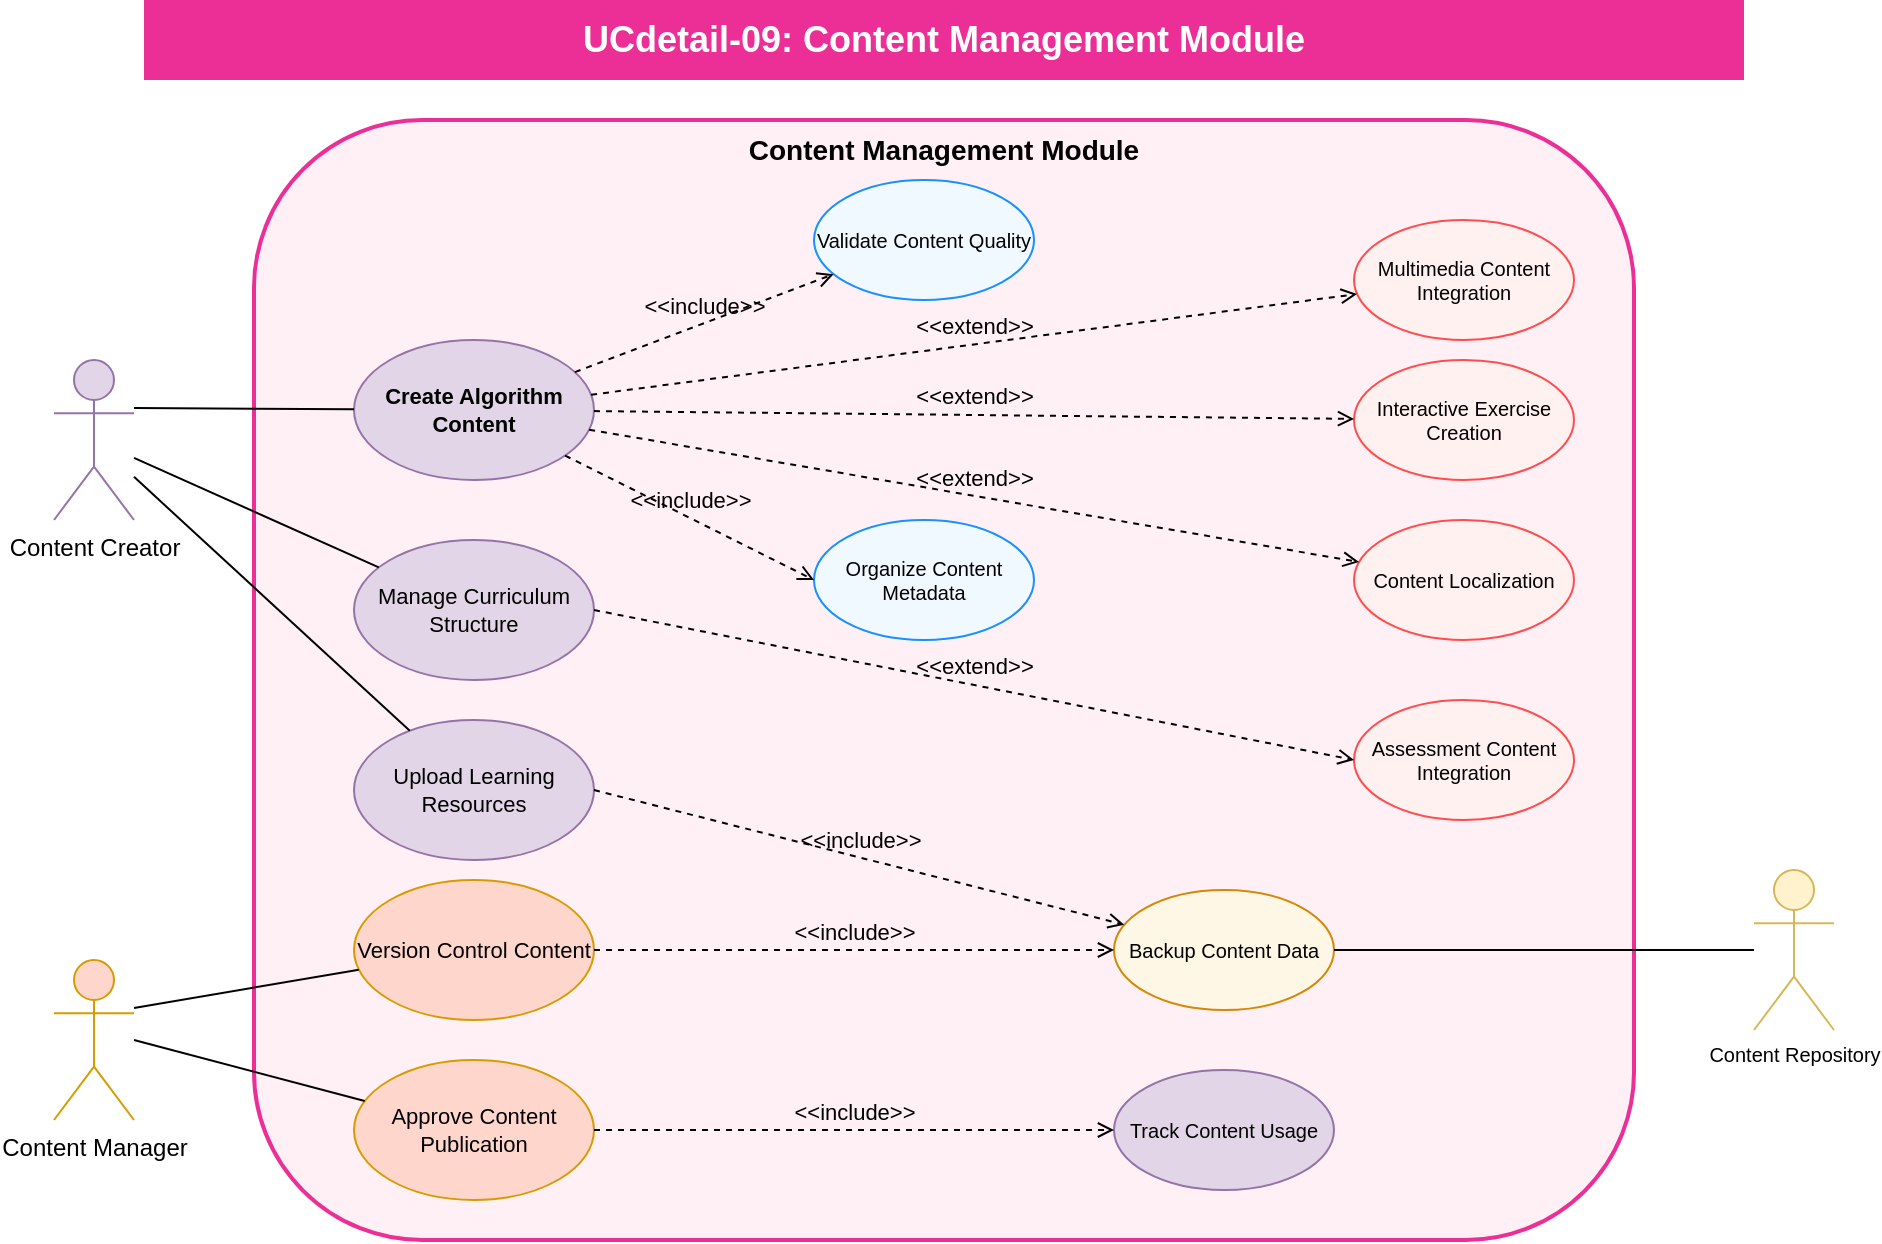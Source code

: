 <mxfile>
    <diagram name="UCdetail-09: Content Management Module" id="ucdetail-09">
        <mxGraphModel dx="1340" dy="583" grid="1" gridSize="10" guides="1" tooltips="1" connect="1" arrows="1" fold="1" page="1" pageScale="1" pageWidth="1200" pageHeight="800" math="0" shadow="0">
            <root>
                <mxCell id="0"/>
                <mxCell id="1" parent="0"/>
                <mxCell id="title" value="UCdetail-09: Content Management Module" style="text;html=1;align=center;verticalAlign=middle;whiteSpace=wrap;rounded=0;fontSize=18;fontStyle=1;fillColor=#eb2f96;fontColor=#ffffff" parent="1" vertex="1">
                    <mxGeometry x="95" y="20" width="800" height="40" as="geometry"/>
                </mxCell>
                <mxCell id="system-boundary" value="Content Management Module" style="rounded=1;whiteSpace=wrap;html=1;fontSize=14;fontStyle=1;fillColor=#fff0f6;strokeColor=#eb2f96;strokeWidth=2;verticalAlign=top" parent="1" vertex="1">
                    <mxGeometry x="150" y="80" width="690" height="560" as="geometry"/>
                </mxCell>
                <mxCell id="instructor" value="Content Creator" style="shape=umlActor;verticalLabelPosition=bottom;verticalAlign=top;html=1;outlineConnect=0;fontSize=12;fillColor=#e1d5e7;strokeColor=#9673a6" parent="1" vertex="1">
                    <mxGeometry x="50" y="200" width="40" height="80" as="geometry"/>
                </mxCell>
                <mxCell id="admin" value="Content Manager" style="shape=umlActor;verticalLabelPosition=bottom;verticalAlign=top;html=1;outlineConnect=0;fontSize=12;fillColor=#ffd6cc;strokeColor=#d79b00" parent="1" vertex="1">
                    <mxGeometry x="50" y="500" width="40" height="80" as="geometry"/>
                </mxCell>
                <mxCell id="content-repository" value="Content Repository" style="shape=umlActor;verticalLabelPosition=bottom;verticalAlign=top;html=1;outlineConnect=0;fontSize=10;fillColor=#fff2cc;strokeColor=#d6b656" parent="1" vertex="1">
                    <mxGeometry x="900" y="455" width="40" height="80" as="geometry"/>
                </mxCell>
                <mxCell id="create-algorithm-content" value="Create Algorithm Content" style="ellipse;whiteSpace=wrap;html=1;fontSize=11;fillColor=#e1d5e7;strokeColor=#9673a6;fontStyle=1" parent="1" vertex="1">
                    <mxGeometry x="200" y="190" width="120" height="70" as="geometry"/>
                </mxCell>
                <mxCell id="manage-curriculum" value="Manage Curriculum Structure" style="ellipse;whiteSpace=wrap;html=1;fontSize=11;fillColor=#e1d5e7;strokeColor=#9673a6" parent="1" vertex="1">
                    <mxGeometry x="200" y="290" width="120" height="70" as="geometry"/>
                </mxCell>
                <mxCell id="upload-resources" value="Upload Learning Resources" style="ellipse;whiteSpace=wrap;html=1;fontSize=11;fillColor=#e1d5e7;strokeColor=#9673a6" parent="1" vertex="1">
                    <mxGeometry x="200" y="380" width="120" height="70" as="geometry"/>
                </mxCell>
                <mxCell id="version-control" value="Version Control Content" style="ellipse;whiteSpace=wrap;html=1;fontSize=11;fillColor=#ffd6cc;strokeColor=#d79b00" parent="1" vertex="1">
                    <mxGeometry x="200" y="460" width="120" height="70" as="geometry"/>
                </mxCell>
                <mxCell id="approve-content" value="Approve Content Publication" style="ellipse;whiteSpace=wrap;html=1;fontSize=11;fillColor=#ffd6cc;strokeColor=#d79b00" parent="1" vertex="1">
                    <mxGeometry x="200" y="550" width="120" height="70" as="geometry"/>
                </mxCell>
                <mxCell id="validate-content" value="Validate Content Quality" style="ellipse;whiteSpace=wrap;html=1;fontSize=10;fillColor=#f0f9ff;strokeColor=#1890ff" parent="1" vertex="1">
                    <mxGeometry x="430" y="110" width="110" height="60" as="geometry"/>
                </mxCell>
                <mxCell id="organize-metadata" value="Organize Content Metadata" style="ellipse;whiteSpace=wrap;html=1;fontSize=10;fillColor=#f0f9ff;strokeColor=#1890ff" parent="1" vertex="1">
                    <mxGeometry x="430" y="280" width="110" height="60" as="geometry"/>
                </mxCell>
                <mxCell id="backup-content" value="Backup Content Data" style="ellipse;whiteSpace=wrap;html=1;fontSize=10;fillColor=#fff7e6;strokeColor=#d48806" parent="1" vertex="1">
                    <mxGeometry x="580" y="465" width="110" height="60" as="geometry"/>
                </mxCell>
                <mxCell id="track-usage" value="Track Content Usage" style="ellipse;whiteSpace=wrap;html=1;fontSize=10;fillColor=#e1d5e7;strokeColor=#9673a6" parent="1" vertex="1">
                    <mxGeometry x="580" y="555" width="110" height="60" as="geometry"/>
                </mxCell>
                <mxCell id="multimedia-integration" value="Multimedia Content Integration" style="ellipse;whiteSpace=wrap;html=1;fontSize=10;fillColor=#fff1f0;strokeColor=#ff4d4f" parent="1" vertex="1">
                    <mxGeometry x="700" y="130" width="110" height="60" as="geometry"/>
                </mxCell>
                <mxCell id="interactive-exercises" value="Interactive Exercise Creation" style="ellipse;whiteSpace=wrap;html=1;fontSize=10;fillColor=#fff1f0;strokeColor=#ff4d4f" parent="1" vertex="1">
                    <mxGeometry x="700" y="200" width="110" height="60" as="geometry"/>
                </mxCell>
                <mxCell id="assessment-integration" value="Assessment Content Integration" style="ellipse;whiteSpace=wrap;html=1;fontSize=10;fillColor=#fff1f0;strokeColor=#ff4d4f" parent="1" vertex="1">
                    <mxGeometry x="700" y="370" width="110" height="60" as="geometry"/>
                </mxCell>
                <mxCell id="localization" value="Content Localization" style="ellipse;whiteSpace=wrap;html=1;fontSize=10;fillColor=#fff1f0;strokeColor=#ff4d4f" parent="1" vertex="1">
                    <mxGeometry x="700" y="280" width="110" height="60" as="geometry"/>
                </mxCell>
                <mxCell id="instructor-create" value="" style="endArrow=none;html=1;rounded=0;fontSize=12;startSize=8;endSize=8;exitX=1;exitY=0.3;" parent="1" source="instructor" target="create-algorithm-content" edge="1">
                    <mxGeometry width="50" height="50" relative="1" as="geometry">
                        <mxPoint x="400" y="400" as="sourcePoint"/>
                        <mxPoint x="450" y="350" as="targetPoint"/>
                    </mxGeometry>
                </mxCell>
                <mxCell id="instructor-manage" value="" style="endArrow=none;html=1;rounded=0;fontSize=12;startSize=8;endSize=8;" parent="1" source="instructor" target="manage-curriculum" edge="1">
                    <mxGeometry width="50" height="50" relative="1" as="geometry">
                        <mxPoint x="400" y="400" as="sourcePoint"/>
                        <mxPoint x="450" y="350" as="targetPoint"/>
                    </mxGeometry>
                </mxCell>
                <mxCell id="instructor-upload" value="" style="endArrow=none;html=1;rounded=0;fontSize=12;startSize=8;endSize=8;" parent="1" source="instructor" target="upload-resources" edge="1">
                    <mxGeometry width="50" height="50" relative="1" as="geometry">
                        <mxPoint x="400" y="400" as="sourcePoint"/>
                        <mxPoint x="450" y="350" as="targetPoint"/>
                    </mxGeometry>
                </mxCell>
                <mxCell id="admin-version" value="" style="endArrow=none;html=1;rounded=0;fontSize=12;startSize=8;endSize=8;exitX=1;exitY=0.3;" parent="1" source="admin" target="version-control" edge="1">
                    <mxGeometry width="50" height="50" relative="1" as="geometry">
                        <mxPoint x="400" y="400" as="sourcePoint"/>
                        <mxPoint x="450" y="350" as="targetPoint"/>
                    </mxGeometry>
                </mxCell>
                <mxCell id="admin-approve" value="" style="endArrow=none;html=1;rounded=0;fontSize=12;startSize=8;endSize=8;exitX=1;exitY=0.5;" parent="1" source="admin" target="approve-content" edge="1">
                    <mxGeometry width="50" height="50" relative="1" as="geometry">
                        <mxPoint x="400" y="400" as="sourcePoint"/>
                        <mxPoint x="450" y="350" as="targetPoint"/>
                    </mxGeometry>
                </mxCell>
                <mxCell id="repository-connection" value="" style="endArrow=none;html=1;rounded=0;fontSize=12;startSize=8;endSize=8;exitX=0;exitY=0.5;" parent="1" source="content-repository" target="backup-content" edge="1">
                    <mxGeometry width="50" height="50" relative="1" as="geometry">
                        <mxPoint x="400" y="400" as="sourcePoint"/>
                        <mxPoint x="450" y="350" as="targetPoint"/>
                    </mxGeometry>
                </mxCell>
                <mxCell id="2" value="&amp;lt;&amp;lt;include&amp;gt;&amp;gt;" style="html=1;verticalAlign=bottom;labelBackgroundColor=none;endArrow=open;endFill=0;dashed=1;" parent="1" source="create-algorithm-content" target="validate-content" edge="1">
                    <mxGeometry width="160" relative="1" as="geometry">
                        <mxPoint x="420" y="380" as="sourcePoint"/>
                        <mxPoint x="580" y="380" as="targetPoint"/>
                    </mxGeometry>
                </mxCell>
                <mxCell id="3" value="&amp;lt;&amp;lt;include&amp;gt;&amp;gt;" style="html=1;verticalAlign=bottom;labelBackgroundColor=none;endArrow=open;endFill=0;dashed=1;entryX=0;entryY=0.5;entryDx=0;entryDy=0;" parent="1" source="create-algorithm-content" target="organize-metadata" edge="1">
                    <mxGeometry width="160" relative="1" as="geometry">
                        <mxPoint x="330" y="165" as="sourcePoint"/>
                        <mxPoint x="480" y="165" as="targetPoint"/>
                    </mxGeometry>
                </mxCell>
                <mxCell id="4" value="&amp;lt;&amp;lt;include&amp;gt;&amp;gt;" style="html=1;verticalAlign=bottom;labelBackgroundColor=none;endArrow=open;endFill=0;dashed=1;exitX=1;exitY=0.5;exitDx=0;exitDy=0;" parent="1" source="upload-resources" target="backup-content" edge="1">
                    <mxGeometry width="160" relative="1" as="geometry">
                        <mxPoint x="313" y="190" as="sourcePoint"/>
                        <mxPoint x="480" y="250" as="targetPoint"/>
                    </mxGeometry>
                </mxCell>
                <mxCell id="7" value="&amp;lt;&amp;lt;include&amp;gt;&amp;gt;" style="html=1;verticalAlign=bottom;labelBackgroundColor=none;endArrow=open;endFill=0;dashed=1;exitX=1;exitY=0.5;exitDx=0;exitDy=0;" parent="1" source="version-control" target="backup-content" edge="1">
                    <mxGeometry width="160" relative="1" as="geometry">
                        <mxPoint x="330" y="250" as="sourcePoint"/>
                        <mxPoint x="600" y="350" as="targetPoint"/>
                    </mxGeometry>
                </mxCell>
                <mxCell id="8" value="&amp;lt;&amp;lt;include&amp;gt;&amp;gt;" style="html=1;verticalAlign=bottom;labelBackgroundColor=none;endArrow=open;endFill=0;dashed=1;exitX=1;exitY=0.5;exitDx=0;exitDy=0;entryX=0;entryY=0.5;entryDx=0;entryDy=0;" parent="1" source="approve-content" target="track-usage" edge="1">
                    <mxGeometry width="160" relative="1" as="geometry">
                        <mxPoint x="330" y="250" as="sourcePoint"/>
                        <mxPoint x="600" y="350" as="targetPoint"/>
                    </mxGeometry>
                </mxCell>
                <mxCell id="9" value="&amp;lt;&amp;lt;extend&amp;gt;&amp;gt;" style="html=1;verticalAlign=bottom;labelBackgroundColor=none;endArrow=open;endFill=0;dashed=1;" parent="1" source="create-algorithm-content" target="multimedia-integration" edge="1">
                    <mxGeometry width="160" relative="1" as="geometry">
                        <mxPoint x="440" y="380" as="sourcePoint"/>
                        <mxPoint x="600" y="380" as="targetPoint"/>
                    </mxGeometry>
                </mxCell>
                <mxCell id="10" value="&amp;lt;&amp;lt;extend&amp;gt;&amp;gt;" style="html=1;verticalAlign=bottom;labelBackgroundColor=none;endArrow=open;endFill=0;dashed=1;" parent="1" source="create-algorithm-content" target="interactive-exercises" edge="1">
                    <mxGeometry width="160" relative="1" as="geometry">
                        <mxPoint x="330" y="231" as="sourcePoint"/>
                        <mxPoint x="600" y="213" as="targetPoint"/>
                    </mxGeometry>
                </mxCell>
                <mxCell id="11" value="&amp;lt;&amp;lt;extend&amp;gt;&amp;gt;" style="html=1;verticalAlign=bottom;labelBackgroundColor=none;endArrow=open;endFill=0;dashed=1;" parent="1" source="create-algorithm-content" target="localization" edge="1">
                    <mxGeometry width="160" relative="1" as="geometry">
                        <mxPoint x="330" y="235" as="sourcePoint"/>
                        <mxPoint x="710" y="240" as="targetPoint"/>
                    </mxGeometry>
                </mxCell>
                <mxCell id="12" value="&amp;lt;&amp;lt;extend&amp;gt;&amp;gt;" style="html=1;verticalAlign=bottom;labelBackgroundColor=none;endArrow=open;endFill=0;dashed=1;exitX=1;exitY=0.5;exitDx=0;exitDy=0;entryX=0;entryY=0.5;entryDx=0;entryDy=0;" parent="1" source="manage-curriculum" target="assessment-integration" edge="1">
                    <mxGeometry width="160" relative="1" as="geometry">
                        <mxPoint x="328" y="245" as="sourcePoint"/>
                        <mxPoint x="712" y="311" as="targetPoint"/>
                    </mxGeometry>
                </mxCell>
            </root>
        </mxGraphModel>
    </diagram>
</mxfile>